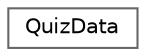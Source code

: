 digraph "Graphical Class Hierarchy"
{
 // LATEX_PDF_SIZE
  bgcolor="transparent";
  edge [fontname=Helvetica,fontsize=10,labelfontname=Helvetica,labelfontsize=10];
  node [fontname=Helvetica,fontsize=10,shape=box,height=0.2,width=0.4];
  rankdir="LR";
  Node0 [id="Node000000",label="QuizData",height=0.2,width=0.4,color="grey40", fillcolor="white", style="filled",URL="$class_quiz_data.html",tooltip="Container for an array of questions."];
}
